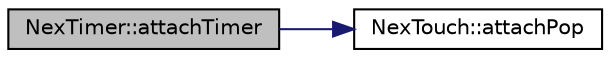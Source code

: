 digraph "NexTimer::attachTimer"
{
  edge [fontname="Helvetica",fontsize="10",labelfontname="Helvetica",labelfontsize="10"];
  node [fontname="Helvetica",fontsize="10",shape=record];
  rankdir="LR";
  Node1 [label="NexTimer::attachTimer",height=0.2,width=0.4,color="black", fillcolor="grey75", style="filled" fontcolor="black"];
  Node1 -> Node2 [color="midnightblue",fontsize="10",style="solid",fontname="Helvetica"];
  Node2 [label="NexTouch::attachPop",height=0.2,width=0.4,color="black", fillcolor="white", style="filled",URL="$class_nex_touch.html#a4da1c4fcdfadb7eabfb9ccaba9ecad11",tooltip="Attach an callback function of pop touch event. "];
}
